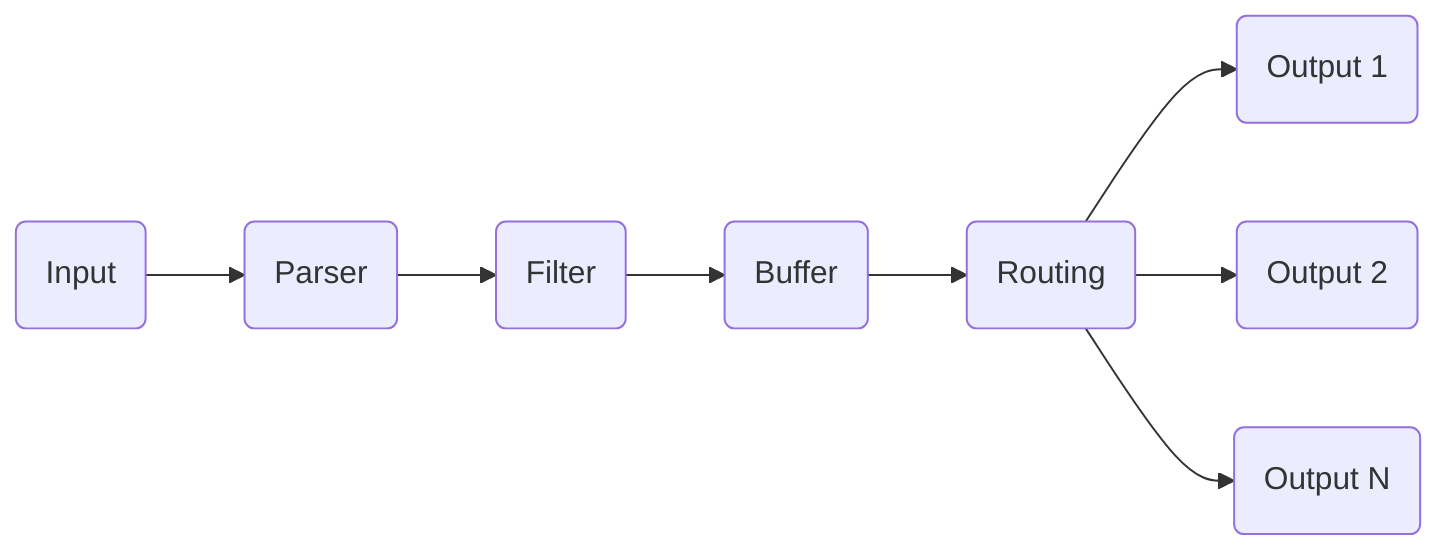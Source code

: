 graph LR;
    A(Input)-->B(Parser)
    B-->C(Filter)
    C-->D(Buffer)
    D-->E(Routing)
      E-->G1(Output 1)
      E-->G2(Output 2)
      E-->G3(Output N)

class E def;